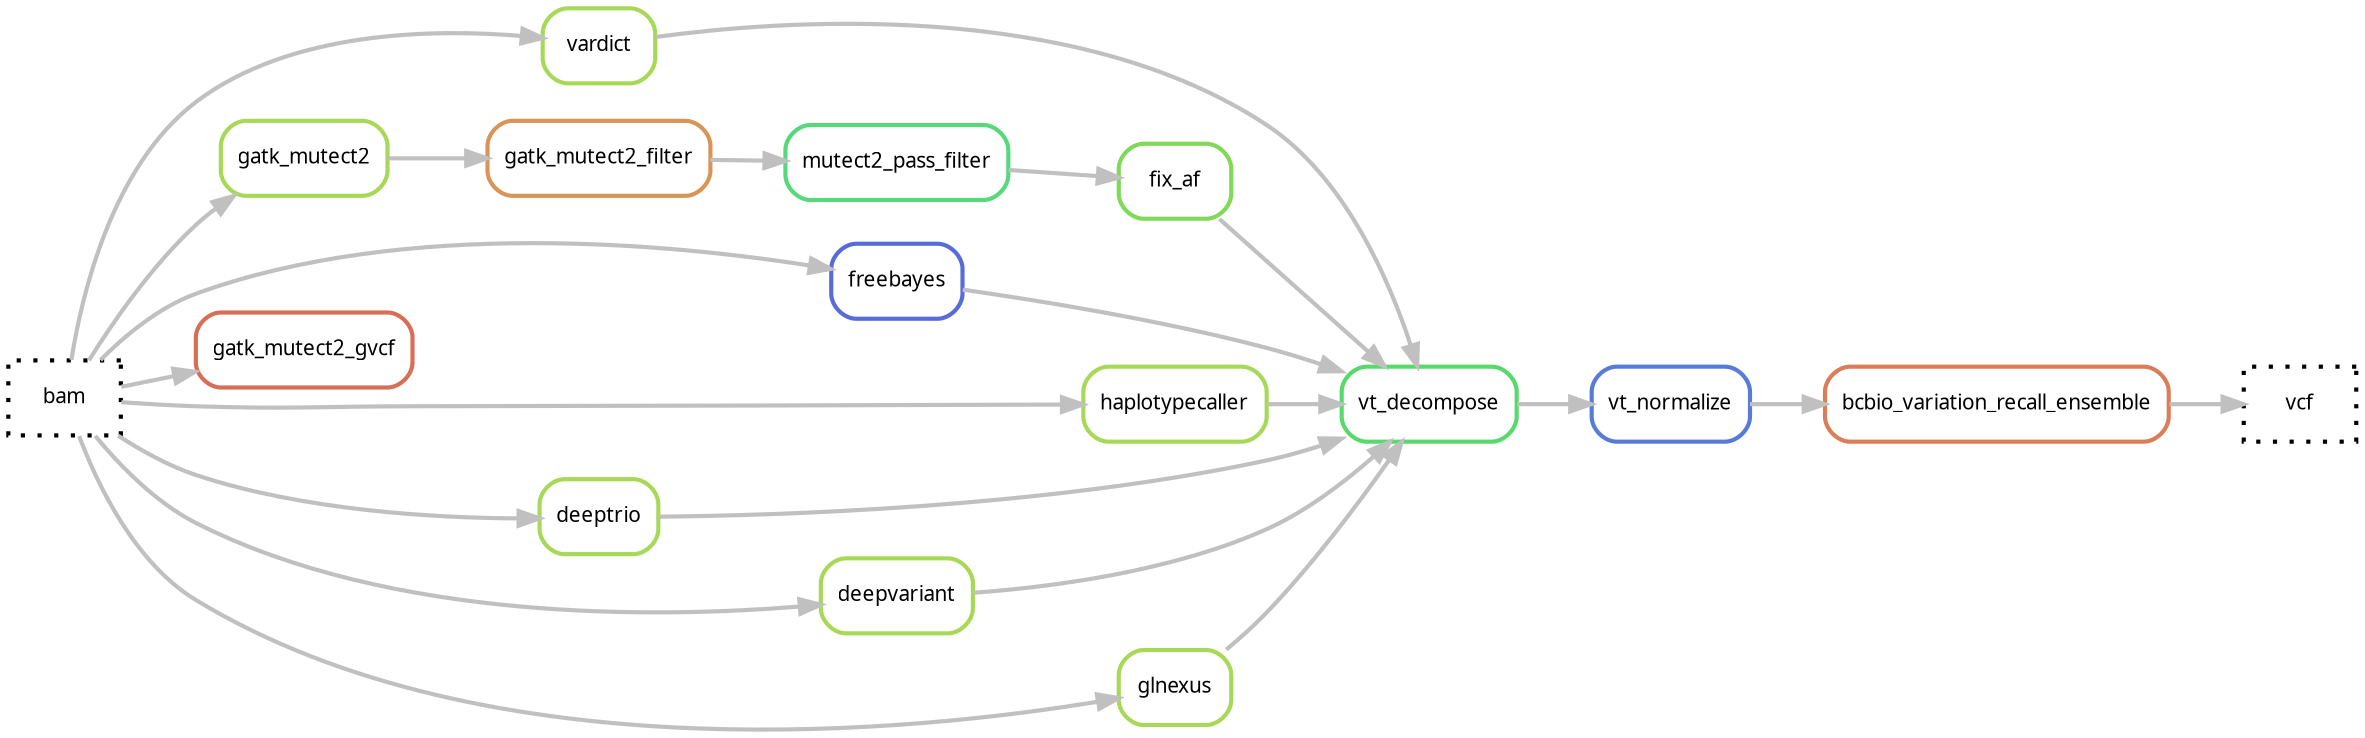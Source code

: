 digraph snakemake_dag {
	rankdir="LR"
    graph[bgcolor=white, margin=0];
    node[shape=box, style=rounded, fontname=sans,                 fontsize=10, penwidth=2];
    edge[penwidth=2, color=grey];
	0[label = "vcf", color = "0.0 0.0 0.0", style="dotted"];
	1[label = "bcbio_variation_recall_ensemble", color = "0.05 0.6 0.85", style="rounded"];
	3[label = "vt_normalize", color = "0.62 0.6 0.85", style="rounded"];
	4[label = "vt_decompose", color = "0.36 0.6 0.85", style="rounded"];
	6[label = "fix_af", color = "0.28 0.6 0.85", style="rounded"];
	8[label = "vardict", color = "0.23 0.6 0.85", style="rounded"];
	11[label = "mutect2_pass_filter", color = "0.38 0.6 0.85", style="rounded"];
	12[label = "gatk_mutect2_filter", color = "0.08 0.6 0.85", style="rounded"];
	13[label = "gatk_mutect2", color = "0.23 0.6 0.85", style="rounded"];
	15[label = "freebayes", color = "0.64 0.6 0.85", style="rounded"];
	16[label = "gatk_mutect2_gvcf", color = "0.03 0.6 0.85", style="rounded"];
	17[label = "haplotypecaller", color = "0.23 0.6 0.85", style="rounded"];
	18[label = "deeptrio", color = "0.23 0.6 0.85", style="rounded"];
	19[label = "deepvariant", color = "0.23 0.6 0.85", style="rounded"];
	21[label = "glnexus", color = "0.23 0.6 0.85", style="rounded"];
	20[label = "bam", color = "0.0 0.0 0.0", style="dotted"];
	20 -> 8
	20 -> 13
	20 -> 15
	20 -> 16
	20 -> 17
	20 -> 18
	20 -> 19
	20 -> 21
	1 -> 0
	3 -> 1
	4 -> 3
	11 -> 6
	12 -> 11
	13 -> 12
	8 -> 4
	6 -> 4
	15 -> 4
	17 -> 4
	18 -> 4
	19 -> 4
	21 -> 4

}            
